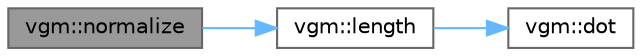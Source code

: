 digraph "vgm::normalize"
{
 // LATEX_PDF_SIZE
  bgcolor="transparent";
  edge [fontname=Helvetica,fontsize=10,labelfontname=Helvetica,labelfontsize=10];
  node [fontname=Helvetica,fontsize=10,shape=box,height=0.2,width=0.4];
  rankdir="LR";
  Node1 [id="Node000001",label="vgm::normalize",height=0.2,width=0.4,color="gray40", fillcolor="grey60", style="filled", fontcolor="black",tooltip=" "];
  Node1 -> Node2 [id="edge1_Node000001_Node000002",color="steelblue1",style="solid",tooltip=" "];
  Node2 [id="Node000002",label="vgm::length",height=0.2,width=0.4,color="grey40", fillcolor="white", style="filled",URL="$namespacevgm.html#af5bfc8b3f1a44713d342b5caee51906e",tooltip=" "];
  Node2 -> Node3 [id="edge2_Node000002_Node000003",color="steelblue1",style="solid",tooltip=" "];
  Node3 [id="Node000003",label="vgm::dot",height=0.2,width=0.4,color="grey40", fillcolor="white", style="filled",URL="$namespacevgm.html#a74219de8d7167b3dbf6467fe7c10097e",tooltip=" "];
}
